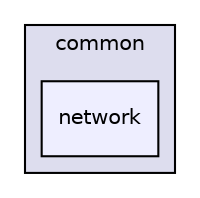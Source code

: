 digraph "src/common/network" {
  compound=true
  node [ fontsize="10", fontname="Helvetica"];
  edge [ labelfontsize="10", labelfontname="Helvetica"];
  subgraph clusterdir_fdedb0aba14d44ce9d99bc100e026e6a {
    graph [ bgcolor="#ddddee", pencolor="black", label="common" fontname="Helvetica", fontsize="10", URL="dir_fdedb0aba14d44ce9d99bc100e026e6a.html"]
  dir_fe680d193281dea8f29c9bf94b4af9e2 [shape=box, label="network", style="filled", fillcolor="#eeeeff", pencolor="black", URL="dir_fe680d193281dea8f29c9bf94b4af9e2.html"];
  }
}
